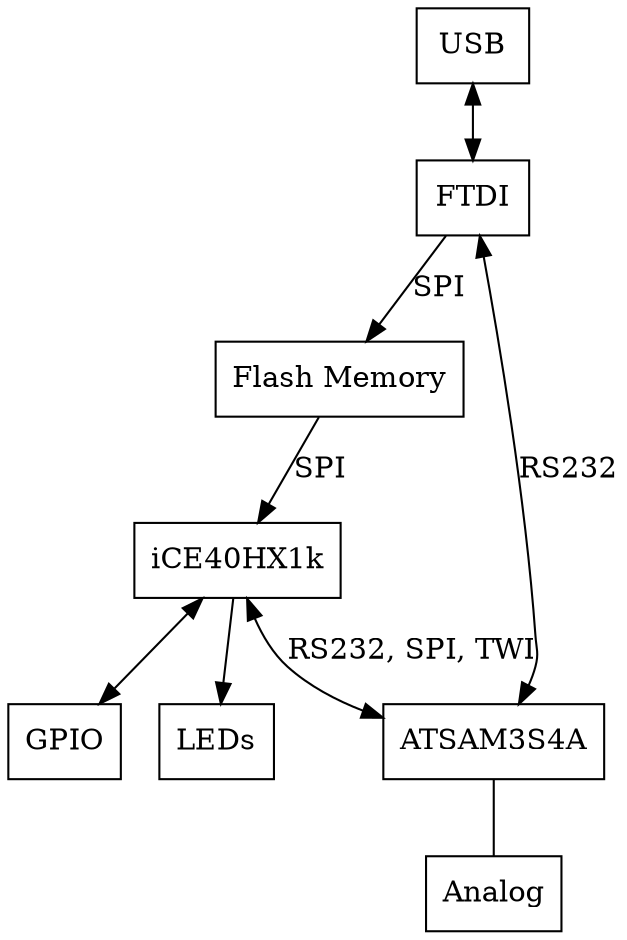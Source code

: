 /* Block design of the TINZ Eval Board. */
/* To view it, install Graphviz and run the command:
   dot -T png -O tinz-block-design.dot */

strict digraph G {
	USB [shape=box]
	USB_Controller [shape=box,label="FTDI"]
	Flash [shape=box, label="Flash Memory"]
	iCE  [shape=box, size="5,6",label="iCE40HX1k"]
	MCU [shape=box,label="ATSAM3S4A"]
	GPIO [shape=box]
	LEDs [shape=box]
	Analog [shape=box]
	USB -> USB_Controller [dir=both]
	USB_Controller -> Flash[label="SPI"]
  Flash -> iCE [label="SPI"]
	USB_Controller -> MCU [label="RS232",dir=both]
  iCE -> MCU [dir=both, label="RS232, SPI, TWI"]
	iCE -> GPIO [dir=both]
	iCE -> LEDs
	MCU -> Analog [arrowhead=none]
}
